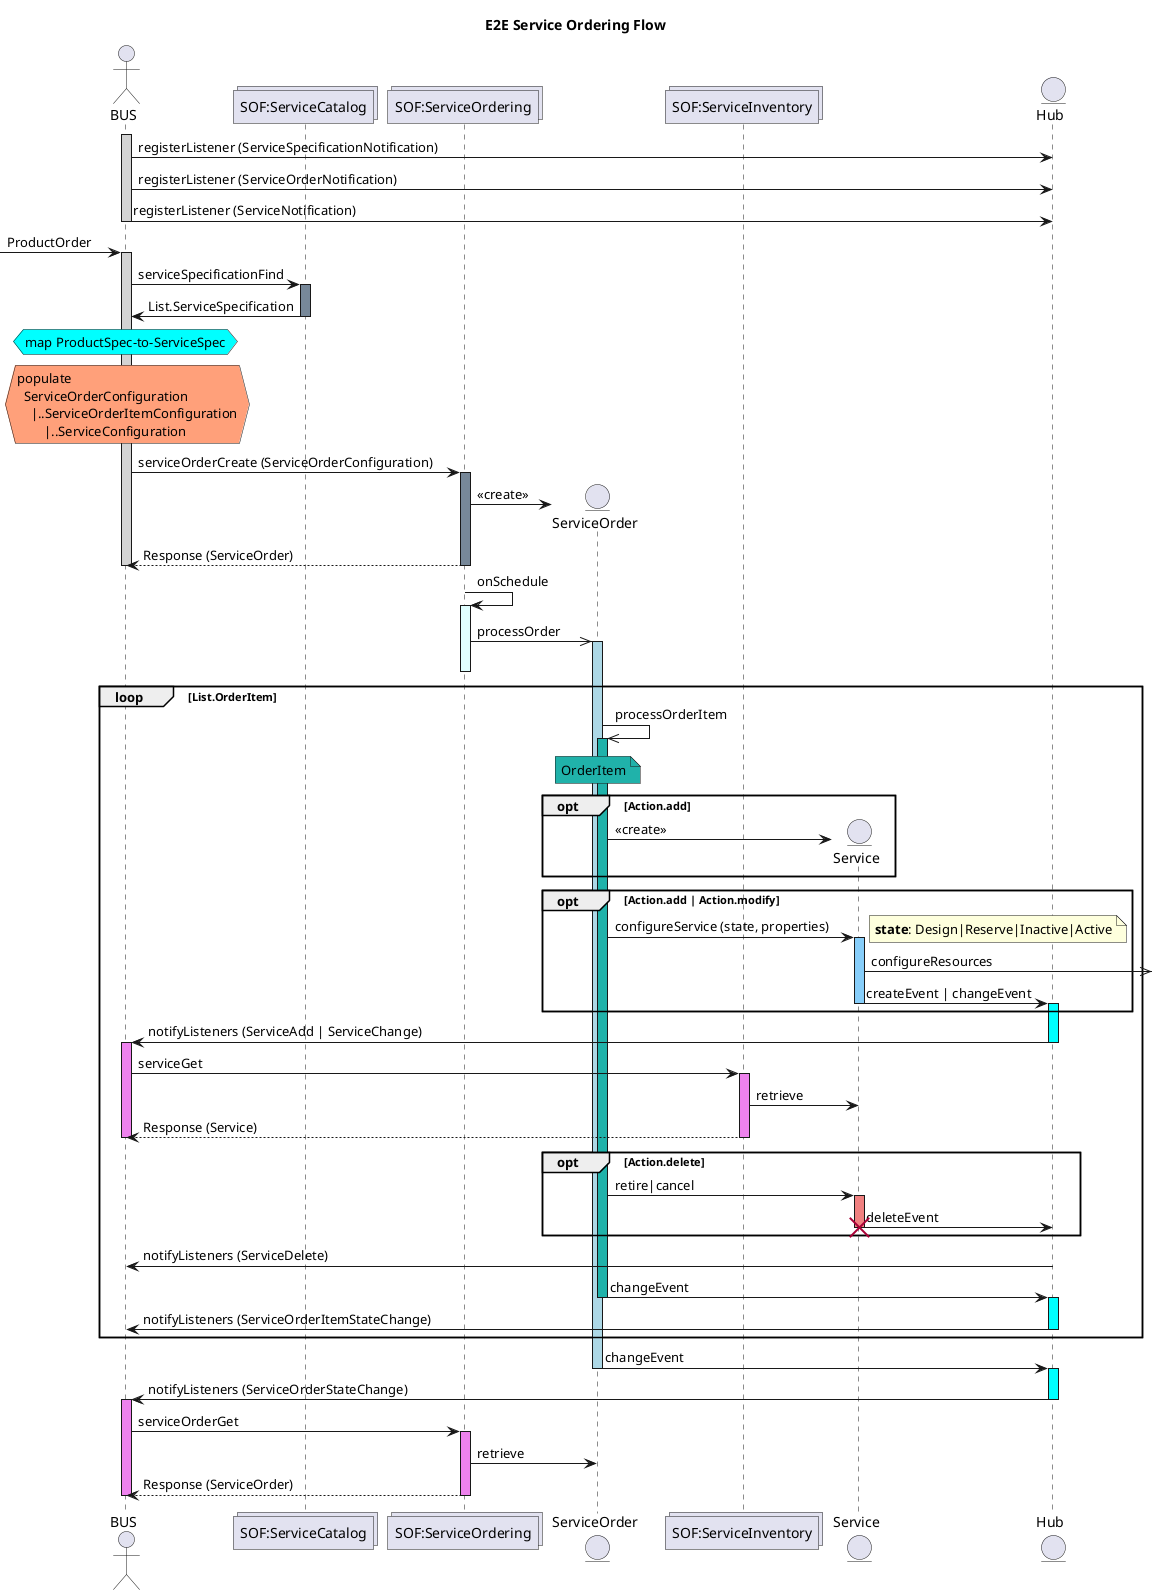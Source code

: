 @startuml
title E2E Service Ordering Flow
actor BUS
collections ServiceCatalog as "SOF:ServiceCatalog"
collections ServiceOrdering as "SOF:ServiceOrdering"
entity ServiceOrder
collections ServiceInventory as "SOF:ServiceInventory"
entity Service
entity Hub

activate BUS #LightGray
BUS -> Hub : registerListener (ServiceSpecificationNotification)
BUS -> Hub : registerListener (ServiceOrderNotification)
BUS -> Hub : registerListener (ServiceNotification)
deactivate BUS

[-> BUS: ProductOrder
activate BUS #LightGray
BUS -> ServiceCatalog : serviceSpecificationFind
activate ServiceCatalog #LightSlateGrey
BUS <- ServiceCatalog : List.ServiceSpecification
deactivate ServiceCatalog

hnote over BUS #Aqua: map ProductSpec-to-ServiceSpec
hnote over BUS #LightSalmon
    populate
      ServiceOrderConfiguration
        |..ServiceOrderItemConfiguration
            |..ServiceConfiguration 
end hnote

BUS -> ServiceOrdering: serviceOrderCreate (ServiceOrderConfiguration)
activate ServiceOrdering #LightSlateGrey
    create ServiceOrder
    ServiceOrdering -> ServiceOrder: <<create>>
    BUS <-- ServiceOrdering: Response (ServiceOrder)
deactivate ServiceOrdering
deactivate BUS

ServiceOrdering -> ServiceOrdering : onSchedule
activate ServiceOrdering #LightCyan
    ServiceOrdering ->> ServiceOrder : processOrder
activate ServiceOrder #LightBlue
deactivate ServiceOrdering

loop List.OrderItem
    ServiceOrder ->> ServiceOrder : processOrderItem
    activate ServiceOrder #LightSeaGreen
    note over ServiceOrder #LightSeaGreen : OrderItem 

    opt Action.add
        create Service
        ServiceOrder -> Service : <<create>>
    end
    opt Action.add | Action.modify
        ServiceOrder -> Service : configureService (state, properties)
        note right
            **state**: Design|Reserve|Inactive|Active
        end note
        activate Service #LightSkyBlue
            Service ->>] : configureResources
            Service -> Hub : createEvent | changeEvent
        deactivate Service
        activate Hub #aqua
    end
    Hub -> BUS : notifyListeners (ServiceAdd | ServiceChange)
    deactivate Hub

    activate BUS #Violet
        BUS -> ServiceInventory : serviceGet
        activate ServiceInventory #Violet
        ServiceInventory -> Service : retrieve
        return Response (Service)
    deactivate BUS

    opt Action.delete
        ServiceOrder -> Service : retire|cancel
        activate Service #LightCoral
        Service -> Hub : deleteEvent
        destroy Service
    end
    activate Hub #aqua
    Hub -> BUS : notifyListeners (ServiceDelete)
    deactivate Hub

    ServiceOrder -> Hub : changeEvent
    deactivate ServiceOrder

    activate Hub #aqua
    Hub -> BUS : notifyListeners (ServiceOrderItemStateChange)
    deactivate Hub
end
ServiceOrder -> Hub : changeEvent
deactivate ServiceOrder

activate Hub #aqua
Hub -> BUS : notifyListeners (ServiceOrderStateChange)
deactivate Hub

activate BUS #Violet
    BUS -> ServiceOrdering : serviceOrderGet
    activate ServiceOrdering #Violet
    ServiceOrdering -> ServiceOrder : retrieve
    return Response (ServiceOrder)
deactivate BUS

@enduml